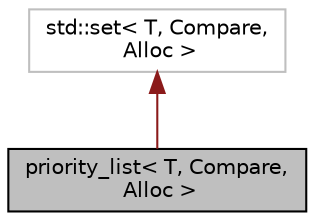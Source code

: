 digraph "priority_list&lt; T, Compare, Alloc &gt;"
{
  edge [fontname="Helvetica",fontsize="10",labelfontname="Helvetica",labelfontsize="10"];
  node [fontname="Helvetica",fontsize="10",shape=record];
  Node1 [label="priority_list\< T, Compare,\l Alloc \>",height=0.2,width=0.4,color="black", fillcolor="grey75", style="filled", fontcolor="black"];
  Node2 -> Node1 [dir="back",color="firebrick4",fontsize="10",style="solid",fontname="Helvetica"];
  Node2 [label="std::set\< T, Compare,\l Alloc \>",height=0.2,width=0.4,color="grey75", fillcolor="white", style="filled"];
}
